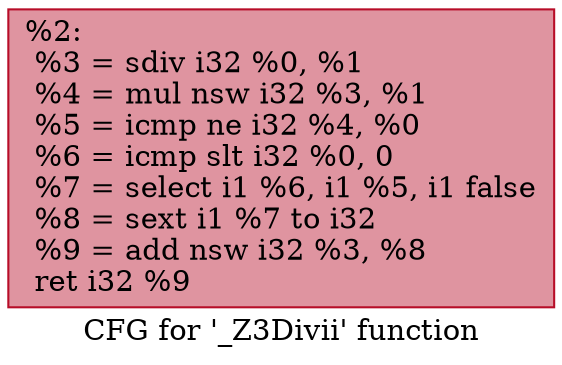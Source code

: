 digraph "CFG for '_Z3Divii' function" {
	label="CFG for '_Z3Divii' function";

	Node0x560008b872f0 [shape=record,color="#b70d28ff", style=filled, fillcolor="#b70d2870",label="{%2:\l  %3 = sdiv i32 %0, %1\l  %4 = mul nsw i32 %3, %1\l  %5 = icmp ne i32 %4, %0\l  %6 = icmp slt i32 %0, 0\l  %7 = select i1 %6, i1 %5, i1 false\l  %8 = sext i1 %7 to i32\l  %9 = add nsw i32 %3, %8\l  ret i32 %9\l}"];
}
